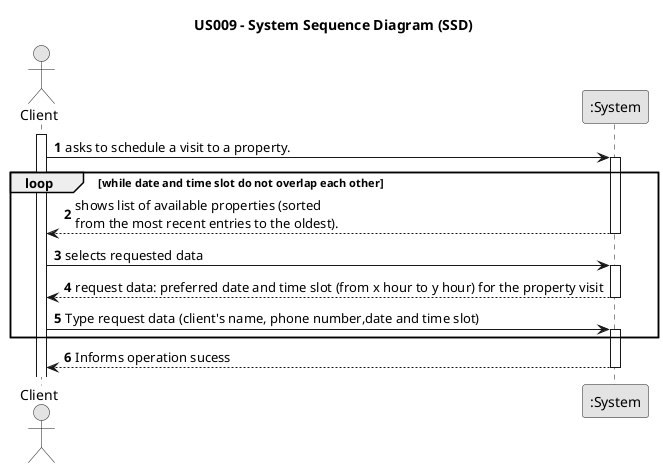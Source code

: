 @startuml
skinparam monochrome true
skinparam packageStyle rectangle
skinparam shadowing false

title US009 - System Sequence Diagram (SSD)

autonumber

actor "Client" as Customer
participant ":System" as System

activate Customer

    Customer -> System : asks to schedule a visit to a property.

    activate System

    loop while date and time slot do not overlap each other

    System --> Customer : shows list of available properties (sorted \nfrom the most recent entries to the oldest).

    deactivate System

    Customer -> System : selects requested data
    activate System

    System --> Customer : request data: preferred date and time slot (from x hour to y hour) for the property visit

    deactivate System

    Customer -> System : Type request data (client's name, phone number,date and time slot)

    activate System

    end

            System --> Customer : Informs operation sucess
    deactivate System



@enduml